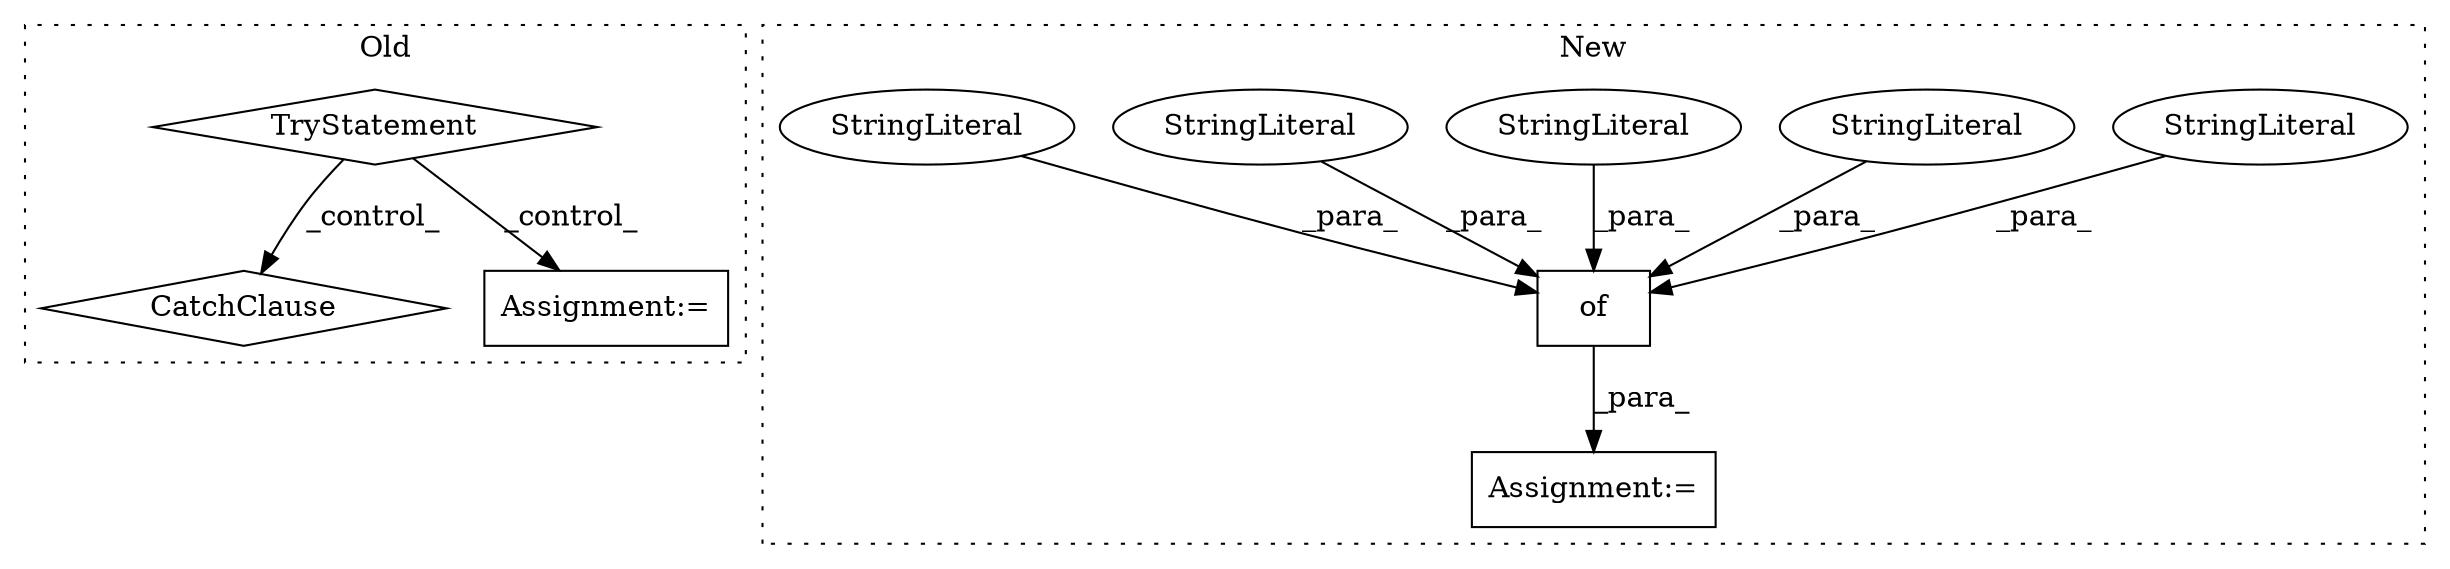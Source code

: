 digraph G {
subgraph cluster0 {
1 [label="TryStatement" a="54" s="1507" l="4" shape="diamond"];
3 [label="CatchClause" a="12" s="1778,1816" l="11,2" shape="diamond"];
10 [label="Assignment:=" a="7" s="1640,1721" l="57,2" shape="box"];
label = "Old";
style="dotted";
}
subgraph cluster1 {
2 [label="of" a="32" s="1560,1929" l="3,1" shape="box"];
4 [label="StringLiteral" a="45" s="1838" l="18" shape="ellipse"];
5 [label="StringLiteral" a="45" s="1563" l="9" shape="ellipse"];
6 [label="Assignment:=" a="7" s="1555" l="1" shape="box"];
7 [label="StringLiteral" a="45" s="1620" l="11" shape="ellipse"];
8 [label="StringLiteral" a="45" s="1688" l="17" shape="ellipse"];
9 [label="StringLiteral" a="45" s="1593" l="11" shape="ellipse"];
label = "New";
style="dotted";
}
1 -> 10 [label="_control_"];
1 -> 3 [label="_control_"];
2 -> 6 [label="_para_"];
4 -> 2 [label="_para_"];
5 -> 2 [label="_para_"];
7 -> 2 [label="_para_"];
8 -> 2 [label="_para_"];
9 -> 2 [label="_para_"];
}